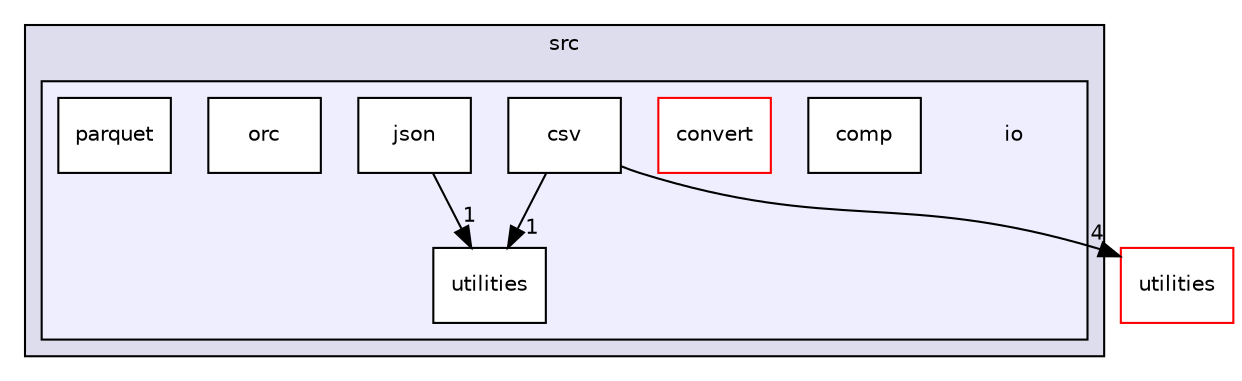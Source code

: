 digraph "io" {
  compound=true
  node [ fontsize="10", fontname="Helvetica"];
  edge [ labelfontsize="10", labelfontname="Helvetica"];
  subgraph clusterdir_68267d1309a1af8e8297ef4c3efbcdba {
    graph [ bgcolor="#ddddee", pencolor="black", label="src" fontname="Helvetica", fontsize="10", URL="dir_68267d1309a1af8e8297ef4c3efbcdba.html"]
  subgraph clusterdir_c184e51c84f2c3f0345bbc8a0d75d3e1 {
    graph [ bgcolor="#eeeeff", pencolor="black", label="" URL="dir_c184e51c84f2c3f0345bbc8a0d75d3e1.html"];
    dir_c184e51c84f2c3f0345bbc8a0d75d3e1 [shape=plaintext label="io"];
    dir_1eebb1b0df18af27a0c4055c78d8ec83 [shape=box label="comp" color="black" fillcolor="white" style="filled" URL="dir_1eebb1b0df18af27a0c4055c78d8ec83.html"];
    dir_3883e22c5174fd9ddb4e05dd5f45e5c0 [shape=box label="convert" color="red" fillcolor="white" style="filled" URL="dir_3883e22c5174fd9ddb4e05dd5f45e5c0.html"];
    dir_56104a64f8aca57823254a4bb31adba9 [shape=box label="csv" color="black" fillcolor="white" style="filled" URL="dir_56104a64f8aca57823254a4bb31adba9.html"];
    dir_62e2a17470f17aebc9da00a2a287eeb5 [shape=box label="json" color="black" fillcolor="white" style="filled" URL="dir_62e2a17470f17aebc9da00a2a287eeb5.html"];
    dir_2034c17e8dd4ec2118391f73771b3bf7 [shape=box label="orc" color="black" fillcolor="white" style="filled" URL="dir_2034c17e8dd4ec2118391f73771b3bf7.html"];
    dir_306475d12bb1fafaa9849200ed9f6ed5 [shape=box label="parquet" color="black" fillcolor="white" style="filled" URL="dir_306475d12bb1fafaa9849200ed9f6ed5.html"];
    dir_1f7d5b856c5aa0cd4ef64361025a1219 [shape=box label="utilities" color="black" fillcolor="white" style="filled" URL="dir_1f7d5b856c5aa0cd4ef64361025a1219.html"];
  }
  }
  dir_7b5d38f1875f1b693f62ca6a108a1129 [shape=box label="utilities" fillcolor="white" style="filled" color="red" URL="dir_7b5d38f1875f1b693f62ca6a108a1129.html"];
  dir_56104a64f8aca57823254a4bb31adba9->dir_1f7d5b856c5aa0cd4ef64361025a1219 [headlabel="1", labeldistance=1.5 headhref="dir_000022_000026.html"];
  dir_56104a64f8aca57823254a4bb31adba9->dir_7b5d38f1875f1b693f62ca6a108a1129 [headlabel="4", labeldistance=1.5 headhref="dir_000022_000009.html"];
  dir_62e2a17470f17aebc9da00a2a287eeb5->dir_1f7d5b856c5aa0cd4ef64361025a1219 [headlabel="1", labeldistance=1.5 headhref="dir_000037_000026.html"];
}
